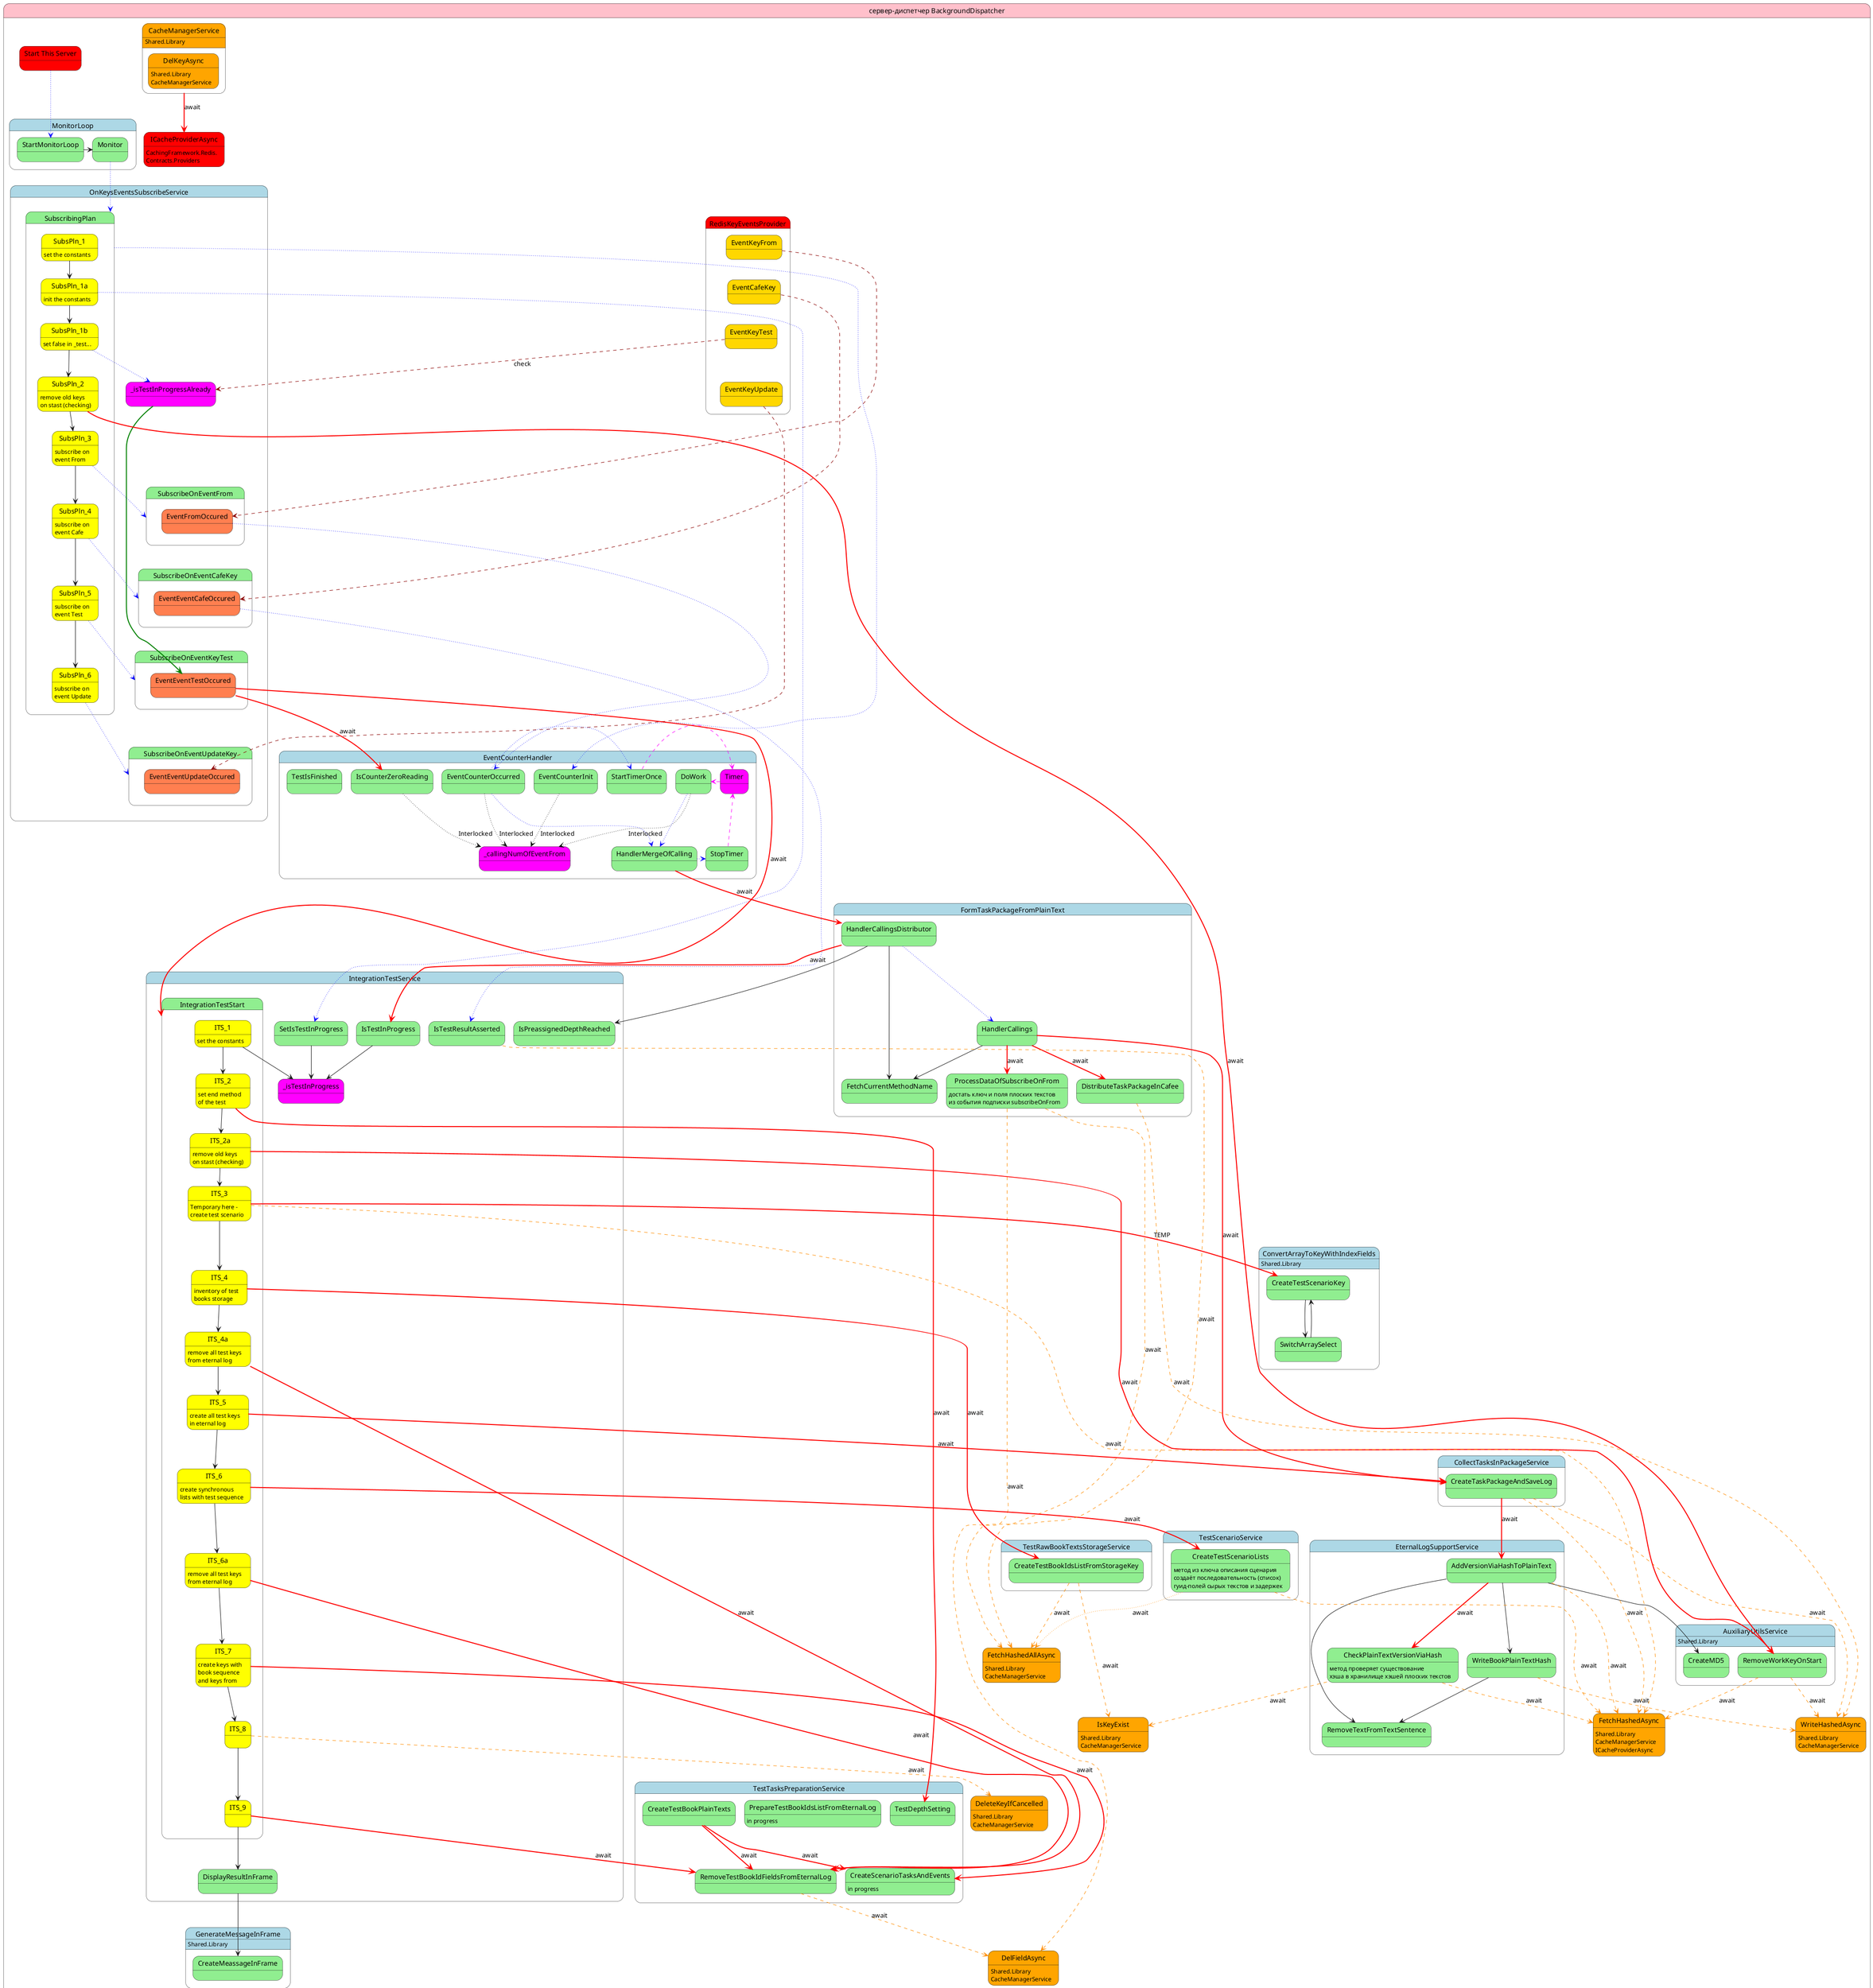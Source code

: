 @startuml

state "сервер-диспетчер BackgroundDispatcher" as BackgroundDispatcher #pink {
    state "Start This Server" as ProgramCS #red

    state RedisKeyEventsProvider #red{
        state EventKeyFrom #gold
        state EventСafeKey #gold
        state EventKeyUpdate #gold
        state EventKeyTest #gold
    }
    EventKeyFrom -down[hidden]-> EventСafeKey
    EventСafeKey -down[hidden]-> EventKeyTest
    EventKeyTest -down[hidden]-> EventKeyUpdate
    state ICacheProviderAsync #red{

    }
    ICacheProviderAsync : CachingFramework.Redis.\nContracts.Providers

    state MonitorLoop #lightblue {
        state StartMonitorLoop #lightgreen
        state Monitor #lightgreen {
        }
        StartMonitorLoop -> Monitor
    }
    ProgramCS -[#blue,dotted]-> StartMonitorLoop

    state "IntegrationTestService" as _test #lightblue {
        state _isTestInProgress #magenta

        state IsTestInProgress #lightgreen {
        }
        state IntegrationTestStart #lightgreen {
            state ITS_1 #yellow
            ITS_1 : set the constants
            state ITS_2 #yellow
            ITS_2 : set end method \nof the test
            state ITS_2a #yellow
            ITS_2a : remove old keys \non stast (checking)
            state ITS_3 #yellow
            ITS_3 : Temporary here - \ncreate test scenario
            state ITS_4 #yellow
            ITS_4 : inventory of test \nbooks storage
            state ITS_4a #yellow
            ITS_4a :  remove all test keys \nfrom eternal log
            state ITS_5 #yellow
            ITS_5 :  create all test keys \nin eternal log
            state ITS_6 #yellow
            ITS_6 : create synchronous \nlists with test sequence
            state ITS_6a #yellow
            ITS_6a :  remove all test keys \nfrom eternal log
            state ITS_7 #yellow
            ITS_7 : create keys with \nbook sequence \nand keys from
            state ITS_8 #yellow
            ITS_8 :
            state ITS_9 #yellow
            ITS_9 :
            ITS_1 -down-> ITS_2
            ITS_2 -down-> ITS_2a
            ITS_2a -down-> ITS_3
            ITS_3 -down-> ITS_4
            ITS_4 -down-> ITS_4a
            ITS_4a -down-> ITS_5
            ITS_5 -down-> ITS_6
            ITS_6 -down-> ITS_6a
            ITS_6a -down-> ITS_7
            ITS_7 -down-> ITS_8
            ITS_8 -down-> ITS_9
        }
        state IsTestResultAsserted #lightgreen {
        }
        state IsPreassignedDepthReached #lightgreen {
        }

        state DisplayResultInFrame #lightgreen {
        }
        state SetIsTestInProgress #lightgreen {
        }
    }

    state "OnKeysEventsSubscribeService" as _subscribe #lightblue {
        state SubscribingPlan #lightgreen{
            state SubsPln_1 #yellow
            SubsPln_1 : set the constants
            state SubsPln_1a #yellow
            SubsPln_1a : init the constants
            state SubsPln_1b #yellow
            SubsPln_1b : set false in _test...
            state SubsPln_2 #yellow
            SubsPln_2 : remove old keys \non stast (checking)
            state SubsPln_3 #yellow
            SubsPln_3 : subscribe on \nevent From
            state SubsPln_4 #yellow
            SubsPln_4 : subscribe on \nevent Сafe
            state SubsPln_5 #yellow
            SubsPln_5 : subscribe on \nevent Test
            state SubsPln_6 #yellow
            SubsPln_6 : subscribe on \nevent Update
        }

        Monitor -[#blue,dotted]-> SubscribingPlan
        state _isTestInProgressAlready #magenta

        state SubscribeOnEventFrom #lightgreen {
            state EventFromOccured #coral{
            }
        }
        state SubscribeOnEventСafeKey #lightgreen {
            state EventEventСafeOccured #coral{
            }
        }
        state SubscribeOnEventKeyTest #lightgreen {
            state EventEventTestOccured #coral
        }
        state SubscribeOnEventUpdateKey #lightgreen {
            state EventEventUpdateOccured #coral{

            }

        }
        _isTestInProgressAlready -[#green,bold]-> EventEventTestOccured
    }
    SubsPln_1 --> SubsPln_1a
    SubsPln_1a --> SubsPln_1b
    SubsPln_1b --> SubsPln_2
    SubsPln_2 --> SubsPln_3
    SubsPln_3 --> SubsPln_4
    SubsPln_4 --> SubsPln_5
    SubsPln_5 --> SubsPln_6
    SubsPln_1b -[#blue,dotted]-> _isTestInProgressAlready
    SubsPln_3 -[#blue,dotted]-> SubscribeOnEventFrom
    SubsPln_4 -[#blue,dotted]-> SubscribeOnEventСafeKey
    SubsPln_5 -[#blue,dotted]-> SubscribeOnEventKeyTest
    SubsPln_6 -[#blue,dotted]-> SubscribeOnEventUpdateKey
    SubscribeOnEventFrom -down[hidden]-> SubscribeOnEventСafeKey
    SubscribeOnEventСafeKey -down[hidden]-> SubscribeOnEventKeyTest
    SubscribeOnEventKeyTest -down[hidden]-> SubscribeOnEventUpdateKey

    state "EventCounterHandler" as _count #lightblue {
        state Timer #magenta
        state _callingNumOfEventFrom #magenta

        state EventCounterInit #lightgreen {
        }
        state IsCounterZeroReading #lightgreen {
        }
        state EventCounterOccurred #lightgreen {
        }
        state HandlerMergeOfCalling #lightgreen {
        }
        state StartTimerOnce #lightgreen {
        }
        state DoWork #lightgreen {
        }
        state StopTimer #lightgreen {
        }
        state TestIsFinished #lightgreen {
        }
    }
    IsCounterZeroReading -[#black,dotted]-> _callingNumOfEventFrom : Interlocked
    EventCounterInit -[#black,dotted]-> _callingNumOfEventFrom : Interlocked
    EventCounterOccurred -[#black,dotted]-> _callingNumOfEventFrom : Interlocked
    DoWork -[#black,dotted]-> _callingNumOfEventFrom : Interlocked
    EventCounterOccurred -[#blue,dotted]> StartTimerOnce
    StartTimerOnce -[#magenta,dashed]> Timer
    StopTimer -[#magenta,dashed]> Timer
    Timer -[#magenta,dashed]> DoWork
    EventCounterOccurred -[#blue,dotted]-> HandlerMergeOfCalling
    HandlerMergeOfCalling -[#blue,dotted]> StopTimer
    SubscribingPlan -[#blue,dotted]-> EventCounterInit
    DoWork -[#blue,dotted]> HandlerMergeOfCalling

    state "FormTaskPackageFromPlainText" as _front #lightblue {
        state HandlerCallingsDistributor #lightgreen {
        }
        state FetchCurrentMethodName #lightgreen {
        }
        state HandlerCallings #lightgreen {
        }
        state ProcessDataOfSubscribeOnFrom #lightgreen {
        }
        ProcessDataOfSubscribeOnFrom : достать ключ и поля плоских текстов \nиз события подписки subscribeOnFrom
        state DistributeTaskPackageInCafee #lightgreen {
        }
    }
    HandlerCallingsDistributor --> FetchCurrentMethodName
    HandlerCallings --> FetchCurrentMethodName
    HandlerCallings -[#red,bold]-> ProcessDataOfSubscribeOnFrom : await
    HandlerCallings -[#red,bold]-> DistributeTaskPackageInCafee : await
    HandlerCallingsDistributor -[#blue,dotted]-> HandlerCallings

    state "TestTasksPreparationService" as _prepare #lightblue {
        state TestDepthSetting #lightgreen {
        }
        state CreateScenarioTasksAndEvents #lightgreen {
        }
        CreateScenarioTasksAndEvents : in progress
        state PrepareTestBookIdsListFromEternalLog #lightgreen {
        }
        PrepareTestBookIdsListFromEternalLog : in progress
        state RemoveTestBookIdFieldsFromEternalLog #lightgreen {
        }
        state CreateTestBookPlainTexts #lightgreen {
        }
    }
    ' TestDepthSetting -down[hidden]-> PrepareTestBookIdsListFromEternalLog
    ' PrepareTestBookIdsListFromEternalLog -down[hidden]-> CreateTestBookPlainTexts
    ' RemoveTestBookIdFieldsFromEternalLog -down[hidden]-> CreateScenarioTasksAndEvents

    CreateTestBookPlainTexts -[#red,bold]-> RemoveTestBookIdFieldsFromEternalLog : await
    CreateTestBookPlainTexts -[#red,bold]-> CreateScenarioTasksAndEvents : await

    state "TestRawBookTextsStorageService" as _store #lightblue {
        state CreateTestBookIdsListFromStorageKey #lightgreen {
        }
    }

    state "CollectTasksInPackageService" as _collect #lightblue {
        state CreateTaskPackageAndSaveLog #lightgreen {
        }
    }

    state "TestScenarioService" as _scenario #lightblue {
        state CreateTestScenarioLists #lightgreen {
            CreateTestScenarioLists  : метод из ключа описания сценария \nсоздаёт последовательность (список) \nгуид-полей сырых текстов и задержек
        }
    }

    state "EternalLogSupportService" as _eternal #lightblue {
        state AddVersionViaHashToPlainText #lightgreen {
        }
        state CheckPlainTextVersionViaHash #lightgreen {
            CheckPlainTextVersionViaHash : метод проверяет существование \nхэша в хранилище хэшей плоских текстов
        }
        state RemoveTextFromTextSentence #lightgreen {
        }
        state WriteBookPlainTextHash #lightgreen {
        }
    }
    AddVersionViaHashToPlainText -[#red,bold]-> CheckPlainTextVersionViaHash : await
    AddVersionViaHashToPlainText --> RemoveTextFromTextSentence
    AddVersionViaHashToPlainText --> WriteBookPlainTextHash
    WriteBookPlainTextHash --> RemoveTextFromTextSentence

    state DeleteKeyIfCancelled #orange
    DeleteKeyIfCancelled : Shared.Library \nCacheManagerService
    state IsKeyExist #orange
    IsKeyExist : Shared.Library \nCacheManagerService
    state DelFieldAsync #orange
    DelFieldAsync : Shared.Library \nCacheManagerService
    state FetchHashedAsync #orange
    FetchHashedAsync : Shared.Library \nCacheManagerService \nICacheProviderAsync
    state WriteHashedAsync #orange
    WriteHashedAsync : Shared.Library \nCacheManagerService
    state FetchHashedAllAsync #orange
    FetchHashedAllAsync : Shared.Library \nCacheManagerService

    state "ConvertArrayToKeyWithIndexFields" as _convert #lightblue {
        _convert : Shared.Library
        state CreateTestScenarioKey #lightgreen{

        }
        state SwitchArraySelect #lightgreen{

        }
        CreateTestScenarioKey -down-> SwitchArraySelect
        SwitchArraySelect -up-> CreateTestScenarioKey
    }
    state "AuxiliaryUtilsService" as _aux #lightblue {
        _aux : Shared.Library
        state RemoveWorkKeyOnStart #lightgreen {
        }
        state CreateMD5 #lightgreen {
        }
    }
    state "GenerateMessageInFrame" as GenerateMessageInFrame #lightblue {
        GenerateMessageInFrame : Shared.Library
        state CreateMeassageInFrame #lightgreen {
        }

    }
    state CacheManagerService #orange{
        CacheManagerService : Shared.Library
        state DelKeyAsync #orange
        DelKeyAsync : Shared.Library \nCacheManagerService
    }

    CacheManagerService -[#red,bold]-> ICacheProviderAsync : await

    ITS_1 --> _isTestInProgress
    SetIsTestInProgress --> _isTestInProgress
    IsTestInProgress --> _isTestInProgress
    ITS_9 --> DisplayResultInFrame

    DisplayResultInFrame --> CreateMeassageInFrame

    SubsPln_2 -[#red,bold]-> RemoveWorkKeyOnStart : await
    'to remove SetIsTestInProgress
    SubsPln_1a -[#blue,dotted]-> SetIsTestInProgress

    EventKeyFrom -[#darkred,dashed]-> EventFromOccured
    EventСafeKey -[#darkred,dashed]-> EventEventСafeOccured
    EventKeyUpdate -[#darkred,dashed]-> EventEventUpdateOccured
    EventKeyTest -[#darkred,dashed]-> _isTestInProgressAlready : check
    EventFromOccured -[#blue,dotted]-> EventCounterOccurred
    EventEventСafeOccured -[#blue,dotted]-> IsTestResultAsserted
    EventEventTestOccured -[#red,bold]-> IsCounterZeroReading : await
    EventEventTestOccured -[#red,bold]-> IntegrationTestStart : await

    HandlerCallingsDistributor -[#red,bold]-> IsTestInProgress : await
    HandlerCallingsDistributor --> IsPreassignedDepthReached
    HandlerMergeOfCalling -[#red,bold]-> HandlerCallingsDistributor : await
    HandlerCallings -[#red,bold]-> CreateTaskPackageAndSaveLog : await
    ProcessDataOfSubscribeOnFrom -[#darkorange,dashed]-> FetchHashedAllAsync : await
    ProcessDataOfSubscribeOnFrom -[#darkorange,dashed]-> DelFieldAsync : await
    DistributeTaskPackageInCafee -[#darkorange,dashed]-> WriteHashedAsync : await

    AddVersionViaHashToPlainText --> CreateMD5
    AddVersionViaHashToPlainText -[#darkorange,dashed]-> FetchHashedAsync : await
    WriteBookPlainTextHash -[#darkorange,dashed]-> WriteHashedAsync : await
    CheckPlainTextVersionViaHash -[#darkorange,dashed]-> IsKeyExist : await
    CheckPlainTextVersionViaHash -[#darkorange,dashed]-> FetchHashedAsync : await
    CreateTaskPackageAndSaveLog -[#darkorange,dashed]-> FetchHashedAsync : await
    CreateTaskPackageAndSaveLog -[#red,bold]-> AddVersionViaHashToPlainText : await
    CreateTaskPackageAndSaveLog -[#darkorange,dashed]-> WriteHashedAsync : await

    RemoveTestBookIdFieldsFromEternalLog -[#darkorange,dashed]-> DelFieldAsync : await

    CreateTestBookIdsListFromStorageKey -[#darkorange,dashed]-> IsKeyExist : await
    CreateTestBookIdsListFromStorageKey -[#darkorange,dashed]-> FetchHashedAllAsync : await

    CreateTestScenarioLists -[#darkorange,dotted]-> FetchHashedAllAsync : await
    CreateTestScenarioLists -[#darkorange,dashed]-> FetchHashedAsync : await

    ITS_2 -[#red,bold]-> TestDepthSetting : await
    ITS_2a -[#red,bold]-> RemoveWorkKeyOnStart : await
    ITS_3 -[#darkorange,dashed]-> FetchHashedAsync : await
    ITS_3 -[#red,bold]-> CreateTestScenarioKey : TEMP
    ITS_4 -[#red,bold]-> CreateTestBookIdsListFromStorageKey : await
    ITS_4a -[#red,bold]-> RemoveTestBookIdFieldsFromEternalLog : await
    ITS_5 -[#red,bold]-> CreateTaskPackageAndSaveLog : await
    ITS_6 -[#red,bold]-> CreateTestScenarioLists : await
    ITS_6a -[#red,bold]-> RemoveTestBookIdFieldsFromEternalLog : await
    ITS_7 -[#red,bold]-> CreateScenarioTasksAndEvents : await
    ITS_8 -[#darkorange,dashed]-> DeleteKeyIfCancelled : await
    ITS_9 -[#red,bold]-> RemoveTestBookIdFieldsFromEternalLog : await

    RemoveWorkKeyOnStart -[#darkorange,dashed]-> WriteHashedAsync : await
    RemoveWorkKeyOnStart -[#darkorange,dashed]-> FetchHashedAsync : await
    IsTestResultAsserted -[#darkorange,dashed]-> FetchHashedAllAsync : await

}
@enduml
